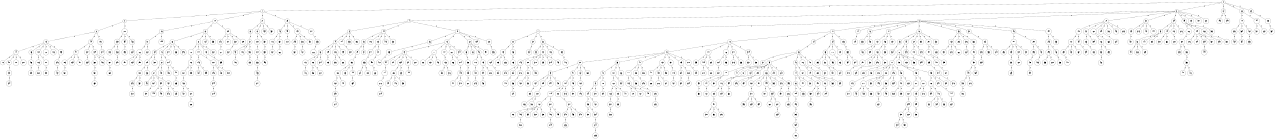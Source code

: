 graph G {
size="8.5,11;"
ratio = "expand;"
fixedsize="true;"
overlap="scale;"
node[shape=circle,width=.12,hight=.12,fontsize=12]
edge[fontsize=12]

0[label=" 0" color=black, pos="0.74687901,1.5928571!"];
1[label=" 1" color=black, pos="1.2137878,1.612256!"];
2[label=" 2" color=black, pos="1.4738374,0.10554737!"];
3[label=" 3" color=black, pos="1.4483496,2.147904!"];
4[label=" 4" color=black, pos="0.98966342,1.0992398!"];
5[label=" 5" color=black, pos="1.8266354,0.59726659!"];
6[label=" 6" color=black, pos="1.7735641,2.9458707!"];
7[label=" 7" color=black, pos="2.5845134,2.3083059!"];
8[label=" 8" color=black, pos="2.4942133,0.98880481!"];
9[label=" 9" color=black, pos="0.65781345,0.49802702!"];
10[label=" 10" color=black, pos="0.84516095,0.47873237!"];
11[label=" 11" color=black, pos="2.5051689,0.24716124!"];
12[label=" 12" color=black, pos="0.57571331,1.0579827!"];
13[label=" 13" color=black, pos="2.3206482,0.77517396!"];
14[label=" 14" color=black, pos="2.0278185,2.7379283!"];
15[label=" 15" color=black, pos="1.4178022,0.94372431!"];
16[label=" 16" color=black, pos="0.94739721,0.62001647!"];
17[label=" 17" color=black, pos="2.53359,1.7368615!"];
18[label=" 18" color=black, pos="1.7216179,0.67226151!"];
19[label=" 19" color=black, pos="1.8422302,2.7216192!"];
20[label=" 20" color=black, pos="1.2658238,0.82029223!"];
21[label=" 21" color=black, pos="1.4348511,0.68068421!"];
22[label=" 22" color=black, pos="0.31651087,0.075001462!"];
23[label=" 23" color=black, pos="2.4648468,1.6463284!"];
24[label=" 24" color=black, pos="1.9512549,0.017454645!"];
25[label=" 25" color=black, pos="0.38438841,1.8635958!"];
26[label=" 26" color=black, pos="1.9699099,0.3327931!"];
27[label=" 27" color=black, pos="1.4552801,0.23008365!"];
28[label=" 28" color=black, pos="0.83401409,1.3075758!"];
29[label=" 29" color=black, pos="1.6458421,2.7315347!"];
30[label=" 30" color=black, pos="1.4068726,2.696666!"];
31[label=" 31" color=black, pos="0.82526195,2.2839633!"];
32[label=" 32" color=black, pos="0.60933933,1.2613617!"];
33[label=" 33" color=black, pos="2.0557341,1.099734!"];
34[label=" 34" color=black, pos="0.66081484,2.8377842!"];
35[label=" 35" color=black, pos="0.48693938,1.8371987!"];
36[label=" 36" color=black, pos="2.1182437,1.5898186!"];
37[label=" 37" color=black, pos="2.1330345,1.7264387!"];
38[label=" 38" color=black, pos="0.1278895,2.4116264!"];
39[label=" 39" color=black, pos="2.7660991,2.7296683!"];
40[label=" 40" color=black, pos="2.9970077,2.3691661!"];
41[label=" 41" color=black, pos="2.1159875,0.078385809!"];
42[label=" 42" color=black, pos="2.9014273,1.8928973!"];
43[label=" 43" color=black, pos="0.9840378,1.7093201!"];
44[label=" 44" color=black, pos="0.87487055,1.8663673!"];
45[label=" 45" color=black, pos="2.6204921,0.54781218!"];
46[label=" 46" color=black, pos="1.0159106,0.70153301!"];
47[label=" 47" color=black, pos="1.6550284,0.15744811!"];
48[label=" 48" color=black, pos="1.4222313,2.7047778!"];
49[label=" 49" color=black, pos="0.99551441,1.3150212!"];
50[label=" 50" color=black, pos="1.6993336,0.28530834!"];
51[label=" 51" color=black, pos="0.9380145,1.7856529!"];
52[label=" 52" color=black, pos="2.2937672,0.82079014!"];
53[label=" 53" color=black, pos="0.24482615,2.6626408!"];
54[label=" 54" color=black, pos="1.3280409,2.0427465!"];
55[label=" 55" color=black, pos="0.79537514,2.6351053!"];
56[label=" 56" color=black, pos="0.72680882,0.75582529!"];
57[label=" 57" color=black, pos="0.12304684,1.6192649!"];
58[label=" 58" color=black, pos="1.278765,0.50575191!"];
59[label=" 59" color=black, pos="2.8992017,2.0296645!"];
60[label=" 60" color=black, pos="1.943425,1.1072282!"];
61[label=" 61" color=black, pos="2.219057,0.44898795!"];
62[label=" 62" color=black, pos="0.13404288,1.5301672!"];
63[label=" 63" color=black, pos="1.691929,0.14702448!"];
64[label=" 64" color=black, pos="0.50515572,0.14106105!"];
65[label=" 65" color=black, pos="1.9736963,2.450583!"];
66[label=" 66" color=black, pos="2.6648992,1.4692407!"];
67[label=" 67" color=black, pos="1.2477398,2.7570699!"];
68[label=" 68" color=black, pos="0.34935991,0.37941597!"];
69[label=" 69" color=black, pos="1.6341671,2.1155148!"];
70[label=" 70" color=black, pos="1.3201383,1.697628!"];
71[label=" 71" color=black, pos="0.81095456,2.4308052!"];
72[label=" 72" color=black, pos="0.74750227,2.9443128!"];
73[label=" 73" color=black, pos="2.3321922,0.97365978!"];
74[label=" 74" color=black, pos="1.3512308,0.56119236!"];
75[label=" 75" color=black, pos="0.94180575,0.79013536!"];
76[label=" 76" color=black, pos="1.1825603,2.8595826!"];
77[label=" 77" color=black, pos="2.9979553,1.5849374!"];
78[label=" 78" color=black, pos="2.6207794,2.3301609!"];
79[label=" 79" color=black, pos="1.127218,1.7478442!"];
80[label=" 80" color=black, pos="1.3328323,1.5959188!"];
81[label=" 81" color=black, pos="0.087052929,2.6621159!"];
82[label=" 82" color=black, pos="2.0124791,1.0372543!"];
83[label=" 83" color=black, pos="2.5415705,1.2454505!"];
84[label=" 84" color=black, pos="2.996941,2.5408582!"];
85[label=" 85" color=black, pos="2.0801304,1.3129898!"];
86[label=" 86" color=black, pos="0.40836115,2.1326438!"];
87[label=" 87" color=black, pos="0.40411686,1.4102994!"];
88[label=" 88" color=black, pos="1.5726451,2.4019737!"];
89[label=" 89" color=black, pos="1.5757967,1.0979818!"];
90[label=" 90" color=black, pos="2.2873979,0.54256061!"];
91[label=" 91" color=black, pos="1.9626257,0.55309917!"];
92[label=" 92" color=black, pos="2.8930441,2.9544629!"];
93[label=" 93" color=black, pos="2.2197531,0.67408442!"];
94[label=" 94" color=black, pos="1.9106035,0.16369337!"];
95[label=" 95" color=black, pos="0.68721631,0.051669524!"];
96[label=" 96" color=black, pos="1.5802109,1.9195595!"];
97[label=" 97" color=black, pos="2.5177328,0.74428343!"];
98[label=" 98" color=black, pos="2.1527774,1.634099!"];
99[label=" 99" color=black, pos="2.0748551,1.0749697!"];
100[label=" 100" color=black, pos="1.2811556,0.94107383!"];
101[label=" 101" color=black, pos="1.2968853,1.1290229!"];
102[label=" 102" color=black, pos="2.4218865,1.5222092!"];
103[label=" 103" color=black, pos="2.8667091,2.3689642!"];
104[label=" 104" color=black, pos="2.0275219,0.6029276!"];
105[label=" 105" color=black, pos="1.306065,0.35038534!"];
106[label=" 106" color=black, pos="1.6340551,1.5742455!"];
107[label=" 107" color=black, pos="0.17168253,0.67680946!"];
108[label=" 108" color=black, pos="0.6786478,2.9537468!"];
109[label=" 109" color=black, pos="2.2330415,0.18302195!"];
110[label=" 110" color=black, pos="0.37548607,2.7640308!"];
111[label=" 111" color=black, pos="0.27910977,1.6891151!"];
112[label=" 112" color=black, pos="0.4215188,1.8518863!"];
113[label=" 113" color=black, pos="2.6392537,0.18642624!"];
114[label=" 114" color=black, pos="0.18675604,2.982219!"];
115[label=" 115" color=black, pos="0.40988688,1.8112767!"];
116[label=" 116" color=black, pos="0.27691174,0.064067818!"];
117[label=" 117" color=black, pos="2.8477933,0.1648813!"];
118[label=" 118" color=black, pos="2.9523209,1.4654745!"];
119[label=" 119" color=black, pos="2.0619072,0.53806229!"];
120[label=" 120" color=black, pos="0.44663227,1.2110098!"];
121[label=" 121" color=black, pos="1.5922203,0.35919478!"];
122[label=" 122" color=black, pos="1.1581077,1.1374149!"];
123[label=" 123" color=black, pos="0.00044221897,0.65652931!"];
124[label=" 124" color=black, pos="0.71371515,2.7873072!"];
125[label=" 125" color=black, pos="2.9676869,0.78478779!"];
126[label=" 126" color=black, pos="0.88110065,0.15143839!"];
127[label=" 127" color=black, pos="0.40485185,1.4264338!"];
128[label=" 128" color=black, pos="1.0794493,0.93737011!"];
129[label=" 129" color=black, pos="2.0348797,0.450646!"];
130[label=" 130" color=black, pos="1.6379787,2.7609821!"];
131[label=" 131" color=black, pos="1.5367526,2.9157748!"];
132[label=" 132" color=black, pos="0.13810849,0.81197615!"];
133[label=" 133" color=black, pos="2.6552706,1.0258031!"];
134[label=" 134" color=black, pos="1.8470262,2.4793791!"];
135[label=" 135" color=black, pos="1.8667422,2.1033622!"];
136[label=" 136" color=black, pos="1.5432565,2.6178612!"];
137[label=" 137" color=black, pos="2.3372972,0.77112361!"];
138[label=" 138" color=black, pos="2.6565681,1.6136967!"];
139[label=" 139" color=black, pos="0.94961704,1.4437884!"];
140[label=" 140" color=black, pos="0.23255362,2.1935209!"];
141[label=" 141" color=black, pos="2.8525284,2.4241955!"];
142[label=" 142" color=black, pos="1.3965655,0.95143271!"];
143[label=" 143" color=black, pos="0.8093874,2.2094993!"];
144[label=" 144" color=black, pos="1.0955272,2.9307801!"];
145[label=" 145" color=black, pos="2.8958676,0.4081002!"];
146[label=" 146" color=black, pos="2.2340094,0.74575635!"];
147[label=" 147" color=black, pos="0.55126848,1.2713519!"];
148[label=" 148" color=black, pos="2.4453092,0.67164632!"];
149[label=" 149" color=black, pos="1.6841969,1.9973923!"];
150[label=" 150" color=black, pos="1.9994163,1.3440702!"];
151[label=" 151" color=black, pos="2.0036199,0.16144761!"];
152[label=" 152" color=black, pos="1.3809299,1.5319715!"];
153[label=" 153" color=black, pos="0.79413139,0.82923321!"];
154[label=" 154" color=black, pos="0.9618686,2.2117672!"];
155[label=" 155" color=black, pos="2.7645343,1.2969592!"];
156[label=" 156" color=black, pos="1.9479919,1.5076811!"];
157[label=" 157" color=black, pos="1.0644473,1.7129512!"];
158[label=" 158" color=black, pos="2.4538985,2.8726673!"];
159[label=" 159" color=black, pos="1.6105908,0.55666551!"];
160[label=" 160" color=black, pos="0.1263426,2.2683182!"];
161[label=" 161" color=black, pos="1.0287087,0.94861474!"];
162[label=" 162" color=black, pos="1.6725409,0.50371433!"];
163[label=" 163" color=black, pos="0.64350099,2.6469187!"];
164[label=" 164" color=black, pos="1.769279,2.2236817!"];
165[label=" 165" color=black, pos="1.6596733,1.8975899!"];
166[label=" 166" color=black, pos="0.99365418,0.5710902!"];
167[label=" 167" color=black, pos="2.8043721,1.5957656!"];
168[label=" 168" color=black, pos="1.2163927,1.8511887!"];
169[label=" 169" color=black, pos="2.9616352,2.2356786!"];
170[label=" 170" color=black, pos="0.96018531,1.0712513!"];
171[label=" 171" color=black, pos="0.54006644,1.1951792!"];
172[label=" 172" color=black, pos="1.8727699,2.1430717!"];
173[label=" 173" color=black, pos="0.35549372,2.646015!"];
174[label=" 174" color=black, pos="0.81091881,1.9533928!"];
175[label=" 175" color=black, pos="1.3448609,1.5460056!"];
176[label=" 176" color=black, pos="0.41324224,1.8063549!"];
177[label=" 177" color=black, pos="0.19699764,2.0090535!"];
178[label=" 178" color=black, pos="2.7814265,0.76086924!"];
179[label=" 179" color=black, pos="0.7984749,2.6308383!"];
180[label=" 180" color=black, pos="0.37490932,2.203688!"];
181[label=" 181" color=black, pos="0.81457172,0.07955093!"];
182[label=" 182" color=black, pos="2.0668081,0.24078141!"];
183[label=" 183" color=black, pos="2.5821022,1.9729226!"];
184[label=" 184" color=black, pos="2.1839812,2.3702219!"];
185[label=" 185" color=black, pos="2.8213111,1.5381618!"];
186[label=" 186" color=black, pos="0.45958028,2.9242304!"];
187[label=" 187" color=black, pos="0.25507949,0.92929996!"];
188[label=" 188" color=black, pos="1.3289788,1.3603918!"];
189[label=" 189" color=black, pos="0.98269088,1.7690411!"];
190[label=" 190" color=black, pos="1.4728865,2.461168!"];
191[label=" 191" color=black, pos="2.7966095,1.0503332!"];
192[label=" 192" color=black, pos="2.2133682,0.36156954!"];
193[label=" 193" color=black, pos="0.79983055,0.63741673!"];
194[label=" 194" color=black, pos="0.19876238,0.51746601!"];
195[label=" 195" color=black, pos="1.1167159,0.08383067!"];
196[label=" 196" color=black, pos="2.5797539,0.58924527!"];
197[label=" 197" color=black, pos="0.88416529,1.6119438!"];
198[label=" 198" color=black, pos="1.3681089,0.41204061!"];
199[label=" 199" color=black, pos="1.5072024,0.14530902!"];
200[label=" 200" color=black, pos="1.882929,2.7552498!"];
201[label=" 201" color=black, pos="2.4066099,0.94217035!"];
202[label=" 202" color=black, pos="0.95431364,1.0592141!"];
203[label=" 203" color=black, pos="0.90640232,0.51672423!"];
204[label=" 204" color=black, pos="1.5872673,0.04860098!"];
205[label=" 205" color=black, pos="2.4642559,0.82848444!"];
206[label=" 206" color=black, pos="2.7336565,2.997083!"];
207[label=" 207" color=black, pos="1.7028989,2.9614295!"];
208[label=" 208" color=black, pos="0.64927061,2.2685874!"];
209[label=" 209" color=black, pos="1.1093458,0.66125276!"];
210[label=" 210" color=black, pos="1.6703941,1.134689!"];
211[label=" 211" color=black, pos="1.8635117,1.0629526!"];
212[label=" 212" color=black, pos="0.75738274,2.9222116!"];
213[label=" 213" color=black, pos="1.7720984,2.0540033!"];
214[label=" 214" color=black, pos="2.9912211,0.74661388!"];
215[label=" 215" color=black, pos="2.1934784,2.2799479!"];
216[label=" 216" color=black, pos="0.42472273,1.8986295!"];
217[label=" 217" color=black, pos="2.759293,1.597728!"];
218[label=" 218" color=black, pos="0.2803492,0.0064835795!"];
219[label=" 219" color=black, pos="0.38383028,0.59463988!"];
220[label=" 220" color=black, pos="1.1809898,0.36285162!"];
221[label=" 221" color=black, pos="0.26754753,0.45884314!"];
222[label=" 222" color=black, pos="0.46794131,0.95288861!"];
223[label=" 223" color=black, pos="1.9135004,0.50416879!"];
224[label=" 224" color=black, pos="0.78137177,1.8722917!"];
225[label=" 225" color=black, pos="1.9626806,1.970352!"];
226[label=" 226" color=black, pos="0.2024368,2.3868907!"];
227[label=" 227" color=black, pos="0.046271755,1.7274801!"];
228[label=" 228" color=black, pos="2.4983821,0.18034982!"];
229[label=" 229" color=black, pos="0.50718666,0.024698234!"];
230[label=" 230" color=black, pos="1.84465,0.63654772!"];
231[label=" 231" color=black, pos="0.21042333,0.096373542!"];
232[label=" 232" color=black, pos="0.54351484,1.5324599!"];
233[label=" 233" color=black, pos="0.43868502,2.7492253!"];
234[label=" 234" color=black, pos="2.4796474,2.2273889!"];
235[label=" 235" color=black, pos="1.1176466,0.75318074!"];
236[label=" 236" color=black, pos="0.045200713,1.3819583!"];
237[label=" 237" color=black, pos="0.57272353,0.52751536!"];
238[label=" 238" color=black, pos="2.3842434,0.17552389!"];
239[label=" 239" color=black, pos="1.3047796,0.58646184!"];
240[label=" 240" color=black, pos="2.2405627,2.3544899!"];
241[label=" 241" color=black, pos="1.6217336,1.3203695!"];
242[label=" 242" color=black, pos="1.2398312,1.6273001!"];
243[label=" 243" color=black, pos="1.5026274,1.9735066!"];
244[label=" 244" color=black, pos="0.31401144,2.1002155!"];
245[label=" 245" color=black, pos="0.76212145,1.3041085!"];
246[label=" 246" color=black, pos="2.7917939,0.7410316!"];
247[label=" 247" color=black, pos="1.7515298,0.94486794!"];
248[label=" 248" color=black, pos="1.4464152,0.67134019!"];
249[label=" 249" color=black, pos="2.403073,0.16952978!"];
250[label=" 250" color=black, pos="1.5394681,2.0003821!"];
251[label=" 251" color=black, pos="0.17731078,0.5899237!"];
252[label=" 252" color=black, pos="1.3293536,0.37805719!"];
253[label=" 253" color=black, pos="1.3178701,0.23783987!"];
254[label=" 254" color=black, pos="2.161798,2.2062375!"];
255[label=" 255" color=black, pos="2.3063649,1.9054203!"];
256[label=" 256" color=black, pos="1.4504633,0.82092889!"];
257[label=" 257" color=black, pos="2.5684702,0.49644062!"];
258[label=" 258" color=black, pos="0.78728857,2.1500339!"];
259[label=" 259" color=black, pos="2.4707114,2.4559216!"];
260[label=" 260" color=black, pos="1.4300968,2.89154!"];
261[label=" 261" color=black, pos="1.5161444,1.8576309!"];
262[label=" 262" color=black, pos="1.1082513,0.59127025!"];
263[label=" 263" color=black, pos="2.2149739,0.16739632!"];
264[label=" 264" color=black, pos="1.073451,2.5189736!"];
265[label=" 265" color=black, pos="0.97878386,1.7498596!"];
266[label=" 266" color=black, pos="1.512237,1.7306718!"];
267[label=" 267" color=black, pos="0.63985111,2.7830133!"];
268[label=" 268" color=black, pos="2.0205721,2.8179148!"];
269[label=" 269" color=black, pos="1.8039331,0.21465898!"];
270[label=" 270" color=black, pos="0.73941419,2.3268007!"];
271[label=" 271" color=black, pos="1.3026198,2.6198254!"];
272[label=" 272" color=black, pos="0.48252219,1.017992!"];
273[label=" 273" color=black, pos="2.1542132,1.2273785!"];
274[label=" 274" color=black, pos="2.6677451,1.6493986!"];
275[label=" 275" color=black, pos="1.1446436,2.3775441!"];
276[label=" 276" color=black, pos="2.1069652,2.7019323!"];
277[label=" 277" color=black, pos="2.8710047,1.8230828!"];
278[label=" 278" color=black, pos="0.72252049,2.564807!"];
279[label=" 279" color=black, pos="1.6440804,0.40121103!"];
280[label=" 280" color=black, pos="0.32343138,2.5879087!"];
281[label=" 281" color=black, pos="2.1870546,2.1440948!"];
282[label=" 282" color=black, pos="0.77333743,2.1623959!"];
283[label=" 283" color=black, pos="2.2259053,0.083196792!"];
284[label=" 284" color=black, pos="0.73539895,0.2437688!"];
285[label=" 285" color=black, pos="2.7017203,2.2168225!"];
286[label=" 286" color=black, pos="2.216735,1.4493811!"];
287[label=" 287" color=black, pos="2.9662618,2.9874181!"];
288[label=" 288" color=black, pos="1.2697952,1.7673378!"];
289[label=" 289" color=black, pos="1.3906139,1.3116495!"];
290[label=" 290" color=black, pos="2.7049261,1.0819324!"];
291[label=" 291" color=black, pos="0.013985431,1.2637018!"];
292[label=" 292" color=black, pos="0.95025825,1.355788!"];
293[label=" 293" color=black, pos="2.5743222,2.0762194!"];
294[label=" 294" color=black, pos="2.35424,0.6518727!"];
295[label=" 295" color=black, pos="1.3761926,0.61019505!"];
296[label=" 296" color=black, pos="0.21461754,1.1028375!"];
297[label=" 297" color=black, pos="0.28896558,1.7691828!"];
298[label=" 298" color=black, pos="0.88853246,2.924723!"];
299[label=" 299" color=black, pos="0.016244343,1.6519023!"];
300[label=" 300" color=black, pos="1.6958955,2.6184812!"];
301[label=" 301" color=black, pos="2.5803008,0.061274937!"];
302[label=" 302" color=black, pos="1.2203011,2.2550426!"];
303[label=" 303" color=black, pos="2.3524384,0.24248141!"];
304[label=" 304" color=black, pos="2.2427705,2.1722874!"];
305[label=" 305" color=black, pos="1.759806,2.5256278!"];
306[label=" 306" color=black, pos="2.7925854,0.55085632!"];
307[label=" 307" color=black, pos="1.6387756,1.7753323!"];
308[label=" 308" color=black, pos="0.21044888,1.6048888!"];
309[label=" 309" color=black, pos="0.088514071,0.72529043!"];
310[label=" 310" color=black, pos="1.3793113,2.9053088!"];
311[label=" 311" color=black, pos="0.84557064,2.2988057!"];
312[label=" 312" color=black, pos="2.4931092,2.6200773!"];
313[label=" 313" color=black, pos="0.41256331,1.9012536!"];
314[label=" 314" color=black, pos="2.5960558,0.013978358!"];
315[label=" 315" color=black, pos="1.6548685,0.56950246!"];
316[label=" 316" color=black, pos="0.18312412,0.65606706!"];
317[label=" 317" color=black, pos="0.84055493,0.58045334!"];
318[label=" 318" color=black, pos="0.36169049,2.951616!"];
319[label=" 319" color=black, pos="0.63355239,0.29560231!"];
320[label=" 320" color=black, pos="0.72151489,1.3795767!"];
321[label=" 321" color=black, pos="1.0613846,1.3392269!"];
322[label=" 322" color=black, pos="1.7329402,2.8922718!"];
323[label=" 323" color=black, pos="0.14251587,2.2531261!"];
324[label=" 324" color=black, pos="0.63616547,1.5972782!"];
325[label=" 325" color=black, pos="0.29055067,0.69658666!"];
326[label=" 326" color=black, pos="1.6634937,1.8595023!"];
327[label=" 327" color=black, pos="2.8986245,1.4237076!"];
328[label=" 328" color=black, pos="0.07078418,1.7542175!"];
329[label=" 329" color=black, pos="2.0841147,0.78960921!"];
330[label=" 330" color=black, pos="1.4466496,0.20486363!"];
331[label=" 331" color=black, pos="1.1436552,0.91480549!"];
332[label=" 332" color=black, pos="0.36718293,0.25654112!"];
333[label=" 333" color=black, pos="1.6898152,2.3099748!"];
334[label=" 334" color=black, pos="2.6013305,0.65035498!"];
335[label=" 335" color=black, pos="0.32458164,1.1200943!"];
336[label=" 336" color=black, pos="2.877347,1.5275346!"];
337[label=" 337" color=black, pos="0.96775623,0.77851656!"];
338[label=" 338" color=black, pos="0.99902482,2.0035714!"];
339[label=" 339" color=black, pos="2.4413699,1.9225008!"];
340[label=" 340" color=black, pos="1.4304605,2.4662865!"];
341[label=" 341" color=black, pos="0.13216969,1.4735846!"];
342[label=" 342" color=black, pos="1.9457383,1.2334551!"];
343[label=" 343" color=black, pos="0.19800225,0.66568572!"];
344[label=" 344" color=black, pos="0.22786119,0.036810908!"];
345[label=" 345" color=black, pos="2.5103642,2.6100233!"];
346[label=" 346" color=black, pos="0.79870766,0.65206906!"];
347[label=" 347" color=black, pos="0.5319715,0.048630468!"];
348[label=" 348" color=black, pos="1.7536118,1.0827078!"];
349[label=" 349" color=black, pos="0.29117816,0.61928162!"];
350[label=" 350" color=black, pos="1.680232,2.5072363!"];
351[label=" 351" color=black, pos="2.2062861,2.9535835!"];
352[label=" 352" color=black, pos="2.3661424,2.6297647!"];
353[label=" 353" color=black, pos="2.8057219,0.38589552!"];
354[label=" 354" color=black, pos="2.8533826,0.84450715!"];
355[label=" 355" color=black, pos="2.6125344,1.3477862!"];
356[label=" 356" color=black, pos="2.4080545,1.2519276!"];
357[label=" 357" color=black, pos="2.9867863,1.9361491!"];
358[label=" 358" color=black, pos="0.72394598,0.54525262!"];
359[label=" 359" color=black, pos="0.61630748,1.3643794!"];
360[label=" 360" color=black, pos="0.48923055,1.8589564!"];
361[label=" 361" color=black, pos="2.2339321,0.89938199!"];
362[label=" 362" color=black, pos="0.28281649,1.4726688!"];
363[label=" 363" color=black, pos="2.6370267,0.26149711!"];
364[label=" 364" color=black, pos="1.2509489,0.744314!"];
365[label=" 365" color=black, pos="0.38463401,0.90475355!"];
366[label=" 366" color=black, pos="1.1238486,1.0388121!"];
367[label=" 367" color=black, pos="2.9488423,0.72260591!"];
368[label=" 368" color=black, pos="0.39733548,1.7330253!"];
369[label=" 369" color=black, pos="0.82641423,1.7185822!"];
370[label=" 370" color=black, pos="0.3762964,0.0045816405!"];
371[label=" 371" color=black, pos="1.011706,2.0584044!"];
372[label=" 372" color=black, pos="1.7795035,2.5003901!"];
373[label=" 373" color=black, pos="2.4831816,0.2727175!"];
374[label=" 374" color=black, pos="1.8551498,0.34718618!"];
375[label=" 375" color=black, pos="1.714721,1.2420649!"];
376[label=" 376" color=black, pos="2.6513544,1.743324!"];
377[label=" 377" color=black, pos="2.6074974,2.5869994!"];
378[label=" 378" color=black, pos="0.65315722,2.997117!"];
379[label=" 379" color=black, pos="0.85765974,1.9275181!"];
380[label=" 380" color=black, pos="2.8582398,1.8013008!"];
381[label=" 381" color=black, pos="1.8330517,2.9484515!"];
382[label=" 382" color=black, pos="2.3855478,0.49219353!"];
383[label=" 383" color=black, pos="1.3654298,2.2123252!"];
384[label=" 384" color=black, pos="1.7093486,0.49455285!"];
385[label=" 385" color=black, pos="0.4175554,1.3006398!"];
386[label=" 386" color=black, pos="0.6731332,2.7355758!"];
387[label=" 387" color=black, pos="2.3532782,2.1679562!"];
388[label=" 388" color=black, pos="2.091002,0.55293948!"];
389[label=" 389" color=black, pos="2.0432752,0.61225516!"];
390[label=" 390" color=black, pos="2.7970287,2.5290918!"];
391[label=" 391" color=black, pos="2.8387071,0.17924277!"];
392[label=" 392" color=black, pos="1.6970662,0.86490171!"];
393[label=" 393" color=black, pos="1.7553478,0.18533422!"];
394[label=" 394" color=black, pos="1.4632984,1.959274!"];
395[label=" 395" color=black, pos="0.5840039,1.0280947!"];
396[label=" 396" color=black, pos="1.0964871,2.5990596!"];
397[label=" 397" color=black, pos="1.0824252,0.56858529!"];
398[label=" 398" color=black, pos="1.3157634,0.04191245!"];
399[label=" 399" color=black, pos="2.8390941,2.7025262!"];
400[label=" 400" color=black, pos="2.8949508,1.6507819!"];
401[label=" 401" color=black, pos="0.73296947,0.078779672!"];
402[label=" 402" color=black, pos="0.75702615,1.0128445!"];
403[label=" 403" color=black, pos="1.1652838,1.0160359!"];
404[label=" 404" color=black, pos="0.6219733,1.4015331!"];
405[label=" 405" color=black, pos="2.8264102,0.58385238!"];
406[label=" 406" color=black, pos="1.0677955,1.2966441!"];
407[label=" 407" color=black, pos="1.84692,2.4430499!"];
408[label=" 408" color=black, pos="1.5665982,2.3921695!"];
409[label=" 409" color=black, pos="1.9299479,1.4958355!"];
410[label=" 410" color=black, pos="2.5090028,2.0280041!"];
411[label=" 411" color=black, pos="1.5496191,0.93605746!"];
412[label=" 412" color=black, pos="1.6591355,1.8759909!"];
413[label=" 413" color=black, pos="0.30770903,0.62771922!"];
414[label=" 414" color=black, pos="2.0856081,2.2823941!"];
415[label=" 415" color=black, pos="1.9235336,0.67439903!"];
416[label=" 416" color=black, pos="2.8192758,2.7896994!"];
417[label=" 417" color=black, pos="0.53751777,0.43619771!"];
418[label=" 418" color=black, pos="2.7942149,0.7208072!"];
419[label=" 419" color=black, pos="0.50824177,0.51542647!"];
420[label=" 420" color=black, pos="0.99445526,0.65292288!"];
421[label=" 421" color=black, pos="1.8512606,2.6776688!"];
422[label=" 422" color=black, pos="0.20500541,0.8693969!"];
423[label=" 423" color=black, pos="1.685507,2.6186708!"];
424[label=" 424" color=black, pos="0.61036448,2.2540065!"];
425[label=" 425" color=black, pos="1.6939051,0.19440285!"];
426[label=" 426" color=black, pos="1.154406,2.8319541!"];
427[label=" 427" color=black, pos="2.5720747,1.830025!"];
428[label=" 428" color=black, pos="2.7387979,1.8686943!"];
429[label=" 429" color=black, pos="0.76358997,1.5269273!"];
430[label=" 430" color=black, pos="2.5064261,1.0971344!"];
431[label=" 431" color=black, pos="2.9401201,2.6967159!"];
432[label=" 432" color=black, pos="0.12417533,1.6983669!"];
433[label=" 433" color=black, pos="0.64092655,0.30620052!"];
434[label=" 434" color=black, pos="1.8079798,2.4579803!"];
435[label=" 435" color=black, pos="2.4855352,1.9465845!"];
436[label=" 436" color=black, pos="2.7709531,0.81439168!"];
437[label=" 437" color=black, pos="1.3616418,1.5031384!"];
438[label=" 438" color=black, pos="2.7376432,2.060001!"];
439[label=" 439" color=black, pos="1.316078,0.22824797!"];
440[label=" 440" color=black, pos="0.70743929,2.2583337!"];
441[label=" 441" color=black, pos="0.81938456,1.1436984!"];
442[label=" 442" color=black, pos="1.7026889,0.0074188076!"];
443[label=" 443" color=black, pos="1.8896838,0.41255718!"];
444[label=" 444" color=black, pos="1.769282,0.19518001!"];
445[label=" 445" color=black, pos="0.56826787,1.9989918!"];
446[label=" 446" color=black, pos="0.29859128,0.98367443!"];
447[label=" 447" color=black, pos="1.8157097,1.0549225!"];
448[label=" 448" color=black, pos="1.1385372,1.8715148!"];
449[label=" 449" color=black, pos="2.8777905,1.5852861!"];
450[label=" 450" color=black, pos="2.6168918,2.7687035!"];
451[label=" 451" color=black, pos="0.54670819,2.1672126!"];
452[label=" 452" color=black, pos="1.4082095,0.44691402!"];
453[label=" 453" color=black, pos="2.0607111,0.28238849!"];
454[label=" 454" color=black, pos="2.5048986,2.9739716!"];
455[label=" 455" color=black, pos="2.4779853,0.84375731!"];
456[label=" 456" color=black, pos="2.3421504,0.57444434!"];
457[label=" 457" color=black, pos="2.7304853,0.80042034!"];
458[label=" 458" color=black, pos="0.75243538,1.8539528!"];
459[label=" 459" color=black, pos="0.75038452,2.6151337!"];
460[label=" 460" color=black, pos="1.383558,0.13507147!"];
461[label=" 461" color=black, pos="1.5079535,1.8035714!"];
462[label=" 462" color=black, pos="1.6835229,1.3334604!"];
463[label=" 463" color=black, pos="0.80643708,0.77803075!"];
464[label=" 464" color=black, pos="0.8924899,2.3685284!"];
465[label=" 465" color=black, pos="0.51220555,1.9703524!"];
466[label=" 466" color=black, pos="2.7380725,2.5637845!"];
467[label=" 467" color=black, pos="1.8454706,1.6470511!"];
468[label=" 468" color=black, pos="2.240966,0.67329766!"];
469[label=" 469" color=black, pos="0.19958255,1.7617717!"];
470[label=" 470" color=black, pos="0.25441204,1.0446136!"];
471[label=" 471" color=black, pos="0.27244986,1.2094366!"];
472[label=" 472" color=black, pos="2.1751195,0.787915!"];
473[label=" 473" color=black, pos="0.74691364,0.95196596!"];
474[label=" 474" color=black, pos="2.5825726,0.97344323!"];
475[label=" 475" color=black, pos="2.6946687,0.65707177!"];
476[label=" 476" color=black, pos="0.40261694,1.6845542!"];
477[label=" 477" color=black, pos="1.8072385,1.4853049!"];
478[label=" 478" color=black, pos="1.541558,2.1224996!"];
479[label=" 479" color=black, pos="1.352563,0.97894767!"];
480[label=" 480" color=black, pos="1.9099011,0.21500748!"];
481[label=" 481" color=black, pos="1.5251301,0.14180095!"];
482[label=" 482" color=black, pos="2.6827239,2.5357458!"];
483[label=" 483" color=black, pos="2.7357385,1.3130273!"];
484[label=" 484" color=black, pos="2.523187,1.740555!"];
485[label=" 485" color=black, pos="1.4439074,0.39207605!"];
486[label=" 486" color=black, pos="1.7557785,0.79947339!"];
487[label=" 487" color=black, pos="1.8465119,0.63602389!"];
488[label=" 488" color=black, pos="2.5452837,0.41322782!"];
489[label=" 489" color=black, pos="0.018004808,1.1781165!"];
490[label=" 490" color=black, pos="0.67027295,1.0781213!"];
491[label=" 491" color=black, pos="0.90667991,2.544367!"];
492[label=" 492" color=black, pos="0.38873005,2.7602925!"];
493[label=" 493" color=black, pos="0.51078183,1.818103!"];
494[label=" 494" color=black, pos="1.6669442,2.3749017!"];
495[label=" 495" color=black, pos="0.39599742,0.26986916!"];
496[label=" 496" color=black, pos="2.861957,0.01169496!"];
497[label=" 497" color=black, pos="1.2381257,2.5806905!"];
498[label=" 498" color=black, pos="1.9036737,1.3144102!"];
499[label=" 499" color=black, pos="1.0499603,0.24022057!"];
500[label=" 500" color=black, pos="0.14369907,0.27132784!"];
501[label=" 501" color=black, pos="1.1528816,2.9210412!"];
502[label=" 502" color=black, pos="1.7070072,0.33328188!"];
503[label=" 503" color=black, pos="1.3068686,1.0442857!"];
504[label=" 504" color=black, pos="2.286248,2.0487874!"];
505[label=" 505" color=black, pos="1.2457921,2.4327724!"];
506[label=" 506" color=black, pos="1.2882897,0.95981946!"];
507[label=" 507" color=black, pos="2.6059598,2.7769404!"];
508[label=" 508" color=black, pos="1.2005531,0.40413974!"];
509[label=" 509" color=black, pos="2.137699,1.1732604!"];
510[label=" 510" color=black, pos="0.62112389,1.9477107!"];
511[label=" 511" color=black, pos="2.1096933,1.0968181!"];
512[label=" 512" color=black, pos="2.0479772,2.920315!"];
513[label=" 513" color=black, pos="0.77508337,0.44323512!"];
514[label=" 514" color=black, pos="2.1002701,2.401623!"];
515[label=" 515" color=black, pos="2.6030946,1.4558887!"];
516[label=" 516" color=black, pos="2.2268316,0.15708229!"];
517[label=" 517" color=black, pos="0.18520941,0.20923673!"];
518[label=" 518" color=black, pos="2.8368849,0.73432578!"];
519[label=" 519" color=black, pos="0.14894394,2.3425195!"];
520[label=" 520" color=black, pos="0.9767493,2.4906904!"];
521[label=" 521" color=black, pos="0.61592202,0.81520573!"];
522[label=" 522" color=black, pos="0.33698009,2.422422!"];
523[label=" 523" color=black, pos="0.39539217,0.74372237!"];
524[label=" 524" color=black, pos="1.7383392,0.98675434!"];
525[label=" 525" color=black, pos="0.23114732,1.7298819!"];
526[label=" 526" color=black, pos="0.35293854,2.0146105!"];
527[label=" 527" color=black, pos="1.2953515,2.6988036!"];
528[label=" 528" color=black, pos="0.61996448,2.0239335!"];
529[label=" 529" color=black, pos="1.1234195,2.9520786!"];
530[label=" 530" color=black, pos="1.055968,2.4004743!"];
531[label=" 531" color=black, pos="2.2528114,2.073584!"];
532[label=" 532" color=black, pos="1.0450013,1.9146992!"];
533[label=" 533" color=black, pos="1.2563294,1.3441808!"];
534[label=" 534" color=black, pos="1.1087889,0.11115038!"];
535[label=" 535" color=black, pos="2.7159212,1.6762412!"];
536[label=" 536" color=black, pos="2.9994479,2.5717722!"];
537[label=" 537" color=black, pos="1.539314,2.5832669!"];
538[label=" 538" color=black, pos="1.8983515,2.0466422!"];
539[label=" 539" color=black, pos="0.12793782,0.14231355!"];
540[label=" 540" color=black, pos="2.1805644,0.44908769!"];
541[label=" 541" color=black, pos="1.701594,2.0461617!"];
542[label=" 542" color=black, pos="1.1520598,0.21452323!"];
543[label=" 543" color=black, pos="0.96726605,2.2038668!"];
544[label=" 544" color=black, pos="1.5909392,1.0895814!"];
545[label=" 545" color=black, pos="1.2994899,1.7255352!"];
546[label=" 546" color=black, pos="2.6565895,1.3490043!"];
547[label=" 547" color=black, pos="0.89240359,2.9574664!"];
548[label=" 548" color=black, pos="2.5483307,0.50986185!"];
549[label=" 549" color=black, pos="2.1998226,2.0603075!"];
550[label=" 550" color=black, pos="1.7133357,0.21986351!"];
551[label=" 551" color=black, pos="1.1655952,0.64731568!"];
552[label=" 552" color=black, pos="2.1993693,0.88678763!"];
553[label=" 553" color=black, pos="2.4097453,2.6967006!"];
554[label=" 554" color=black, pos="0.3845003,0.85086215!"];
555[label=" 555" color=black, pos="1.5370228,1.3498719!"];
556[label=" 556" color=black, pos="2.2148826,2.3352781!"];
557[label=" 557" color=black, pos="2.4157573,1.7665877!"];
558[label=" 558" color=black, pos="0.67041622,2.8096947!"];
559[label=" 559" color=black, pos="2.4101815,2.5925458!"];
560[label=" 560" color=black, pos="0.19390743,1.10841!"];
561[label=" 561" color=black, pos="2.0916563,1.6699876!"];
562[label=" 562" color=black, pos="0.85081547,0.75306047!"];
563[label=" 563" color=black, pos="2.3291783,0.47319166!"];
564[label=" 564" color=black, pos="0.96266618,1.9587662!"];
565[label=" 565" color=black, pos="2.2040553,0.50751652!"];
566[label=" 566" color=black, pos="2.7118051,0.71048287!"];
567[label=" 567" color=black, pos="2.7742216,2.7315375!"];
568[label=" 568" color=black, pos="0.78236207,1.5717818!"];
569[label=" 569" color=black, pos="0.64505806,0.35017493!"];
570[label=" 570" color=black, pos="2.7626192,0.88371175!"];
571[label=" 571" color=black, pos="0.2061678,0.6358584!"];
572[label=" 572" color=black, pos="1.1653732,1.5472575!"];
573[label=" 573" color=black, pos="0.31997851,0.24389989!"];
574[label=" 574" color=black, pos="2.3719852,2.1537703!"];
575[label=" 575" color=black, pos="0.25741142,1.1143359!"];
576[label=" 576" color=black, pos="1.7252553,2.9137918!"];
577[label=" 577" color=black, pos="0.92788717,0.86618686!"];
578[label=" 578" color=black, pos="0.36720217,1.7823038!"];
579[label=" 579" color=black, pos="2.106802,2.742204!"];
580[label=" 580" color=black, pos="1.0127868,2.6416036!"];
581[label=" 581" color=black, pos="2.3442355,1.364549!"];
582[label=" 582" color=black, pos="0.83988624,1.8624276!"];
583[label=" 583" color=black, pos="0.40362707,0.13707115!"];
584[label=" 584" color=black, pos="2.6628813,1.4991957!"];
585[label=" 585" color=black, pos="2.3148298,1.2812748!"];
586[label=" 586" color=black, pos="1.1152812,2.2554019!"];
587[label=" 587" color=black, pos="2.4817408,1.4942584!"];
588[label=" 588" color=black, pos="0.28706733,0.82729294!"];
589[label=" 589" color=black, pos="1.0213655,0.34752353!"];
590[label=" 590" color=black, pos="0.7101612,0.95854937!"];
591[label=" 591" color=black, pos="1.1867147,0.24267063!"];
592[label=" 592" color=black, pos="2.1464835,2.4403644!"];
593[label=" 593" color=black, pos="2.1072489,2.1433452!"];
594[label=" 594" color=black, pos="2.7852177,1.4446132!"];
595[label=" 595" color=black, pos="0.39635301,1.7614861!"];
596[label=" 596" color=black, pos="1.0747336,1.3147232!"];
597[label=" 597" color=black, pos="1.780621,1.9573508!"];
598[label=" 598" color=black, pos="1.8721978,1.6045705!"];
599[label=" 599" color=black, pos="1.0115207,1.9085084!"];
600[label=" 600" color=black, pos="2.5891074,0.61931747!"];
601[label=" 601" color=black, pos="0.070511892,0.91888632!"];
602[label=" 602" color=black, pos="2.1614098,0.12268815!"];
603[label=" 603" color=black, pos="2.3023712,1.2411832!"];
604[label=" 604" color=black, pos="1.4729534,1.4732038!"];
605[label=" 605" color=black, pos="2.218153,2.7443566!"];
606[label=" 606" color=black, pos="1.3464547,0.14926331!"];
607[label=" 607" color=black, pos="0.19616815,1.5159796!"];
608[label=" 608" color=black, pos="0.40664445,2.4816319!"];
609[label=" 609" color=black, pos="0.89795976,2.332886!"];
610[label=" 610" color=black, pos="1.7640177,0.61713242!"];
611[label=" 611" color=black, pos="1.3397484,0.44349364!"];
612[label=" 612" color=black, pos="0.41422195,0.066276147!"];
613[label=" 613" color=black, pos="2.3472521,0.72272582!"];
614[label=" 614" color=black, pos="0.15955976,2.0516822!"];
615[label=" 615" color=black, pos="2.9297608,0.14100347!"];
616[label=" 616" color=black, pos="1.7029589,1.8135616!"];
617[label=" 617" color=black, pos="2.0231535,1.6602882!"];
618[label=" 618" color=black, pos="0.60202171,1.8535601!"];
619[label=" 619" color=black, pos="0.13573624,2.7544719!"];
620[label=" 620" color=black, pos="2.2137512,2.1823332!"];
621[label=" 621" color=black, pos="0.63138075,0.25471007!"];
622[label=" 622" color=black, pos="1.7770481,2.1466684!"];
623[label=" 623" color=black, pos="2.8740541,2.0432142!"];
624[label=" 624" color=black, pos="0.91030721,2.1779316!"];
625[label=" 625" color=black, pos="2.0032234,0.72063192!"];
626[label=" 626" color=black, pos="0.11564045,0.54701526!"];
627[label=" 627" color=black, pos="0.87124576,2.8013349!"];
628[label=" 628" color=black, pos="0.12223519,2.6460002!"];
629[label=" 629" color=black, pos="2.888727,0.54455646!"];
630[label=" 630" color=black, pos="1.2071026,1.372584!"];
631[label=" 631" color=black, pos="0.97889676,1.6581696!"];
632[label=" 632" color=black, pos="1.2725741,2.8226647!"];
633[label=" 633" color=black, pos="0.67432106,2.8810427!"];
634[label=" 634" color=black, pos="1.1174886,1.0413382!"];
635[label=" 635" color=black, pos="2.7295451,2.0737313!"];
636[label=" 636" color=black, pos="1.8263411,2.6053962!"];
637[label=" 637" color=black, pos="1.6204419,0.38084319!"];
638[label=" 638" color=black, pos="0.84117757,1.9087011!"];
639[label=" 639" color=black, pos="2.1692255,1.7092783!"];
640[label=" 640" color=black, pos="0.40297201,1.7175971!"];
641[label=" 641" color=black, pos="1.0752396,0.86725458!"];
642[label=" 642" color=black, pos="0.026697792,2.1814626!"];
643[label=" 643" color=black, pos="2.7512658,2.6080232!"];
644[label=" 644" color=black, pos="2.9749255,2.292675!"];
645[label=" 645" color=black, pos="0.36337215,2.4229118!"];
646[label=" 646" color=black, pos="0.42694541,1.024624!"];
647[label=" 647" color=black, pos="2.8984836,0.037970489!"];
648[label=" 648" color=black, pos="0.26584531,0.37874871!"];
649[label=" 649" color=black, pos="0.35420747,0.53381307!"];
650[label=" 650" color=black, pos="0.15459606,2.1371482!"];
651[label=" 651" color=black, pos="2.9704695,0.48346881!"];
652[label=" 652" color=black, pos="0.95859081,1.5407623!"];
653[label=" 653" color=black, pos="2.449662,0.52651267!"];
654[label=" 654" color=black, pos="1.2952869,1.4727783!"];
655[label=" 655" color=black, pos="2.2850391,0.49522617!"];
656[label=" 656" color=black, pos="0.26631643,1.8919692!"];
657[label=" 657" color=black, pos="1.1199782,2.0014292!"];
658[label=" 658" color=black, pos="0.14105794,0.18043613!"];
659[label=" 659" color=black, pos="0.88374868,2.0569224!"];
660[label=" 660" color=black, pos="0.44004876,2.1643024!"];
661[label=" 661" color=black, pos="1.5613587,0.76631817!"];
662[label=" 662" color=black, pos="1.2419518,0.05041615!"];
663[label=" 663" color=black, pos="1.7498453,0.077875225!"];
664[label=" 664" color=black, pos="1.4196172,0.63668559!"];
665[label=" 665" color=black, pos="0.39562679,0.8141696!"];
666[label=" 666" color=black, pos="0.77669206,1.6482122!"];
667[label=" 667" color=black, pos="0.65851067,0.50278022!"];
668[label=" 668" color=black, pos="0.30281931,1.9882702!"];
669[label=" 669" color=black, pos="1.3578978,0.72082367!"];
670[label=" 670" color=black, pos="2.9936848,2.1268404!"];
671[label=" 671" color=black, pos="2.3168821,1.7596918!"];
672[label=" 672" color=black, pos="1.1745601,2.2760947!"];
673[label=" 673" color=black, pos="1.0344921,0.10687164!"];
674[label=" 674" color=black, pos="1.08487,0.47162493!"];
675[label=" 675" color=black, pos="0.46021844,0.84194012!"];
676[label=" 676" color=black, pos="0.6414878,1.6272158!"];
677[label=" 677" color=black, pos="0.58479865,1.5992351!"];
678[label=" 678" color=black, pos="1.1192793,2.3220136!"];
679[label=" 679" color=black, pos="1.9307912,0.17266073!"];
680[label=" 680" color=black, pos="2.4780828,1.6755382!"];
681[label=" 681" color=black, pos="2.5390197,2.3237591!"];
682[label=" 682" color=black, pos="1.5374937,1.3672704!"];
683[label=" 683" color=black, pos="1.7697892,2.7607499!"];
684[label=" 684" color=black, pos="0.039420839,2.4106625!"];
685[label=" 685" color=black, pos="2.7360051,1.202703!"];
686[label=" 686" color=black, pos="2.7359732,1.2914458!"];
687[label=" 687" color=black, pos="0.60642189,0.77211571!"];
688[label=" 688" color=black, pos="1.912862,0.59707953!"];
689[label=" 689" color=black, pos="1.2300638,1.0757714!"];
690[label=" 690" color=black, pos="0.71622263,2.7652696!"];
691[label=" 691" color=black, pos="1.6522524,1.8972888!"];
692[label=" 692" color=black, pos="1.9139852,0.31589271!"];
693[label=" 693" color=black, pos="0.31784894,1.5052747!"];
694[label=" 694" color=black, pos="1.0433122,1.7205865!"];
695[label=" 695" color=black, pos="2.2608271,0.73423872!"];
696[label=" 696" color=black, pos="1.9403562,0.62557074!"];
697[label=" 697" color=black, pos="1.2521569,2.9379775!"];
698[label=" 698" color=black, pos="0.14438401,1.4543913!"];
699[label=" 699" color=black, pos="1.2292667,2.4883096!"];
0--1[label="1"]
0--3[label="1"]
0--64[label="1"]
0--68[label="1"]
0--85[label="1"]
1--2[label="1"]
1--10[label="1"]
1--21[label="1"]
1--23[label="1"]
2--8[label="1"]
2--270[label="1"]
3--4[label="1"]
3--6[label="1"]
3--27[label="1"]
3--32[label="1"]
3--39[label="1"]
3--59[label="1"]
3--237[label="1"]
3--577[label="1"]
3--687[label="1"]
4--5[label="1"]
4--19[label="1"]
4--40[label="1"]
5--9[label="1"]
5--174[label="1"]
5--585[label="1"]
5--606[label="1"]
6--7[label="1"]
6--11[label="1"]
6--14[label="1"]
6--16[label="1"]
6--17[label="1"]
6--18[label="1"]
6--33[label="1"]
6--50[label="1"]
6--98[label="1"]
6--194[label="1"]
7--22[label="1"]
7--30[label="1"]
7--38[label="1"]
8--15[label="1"]
8--49[label="1"]
8--105[label="1"]
9--66[label="1"]
9--129[label="1"]
9--226[label="1"]
9--439[label="1"]
10--28[label="1"]
10--60[label="1"]
10--204[label="1"]
11--12[label="1"]
11--24[label="1"]
11--34[label="1"]
11--258[label="1"]
12--13[label="1"]
12--171[label="1"]
12--188[label="1"]
12--371[label="1"]
12--519[label="1"]
13--20[label="1"]
13--35[label="1"]
13--41[label="1"]
13--130[label="1"]
13--151[label="1"]
13--189[label="1"]
13--210[label="1"]
14--124[label="1"]
15--44[label="1"]
15--63[label="1"]
15--120[label="1"]
15--122[label="1"]
15--128[label="1"]
15--293[label="1"]
16--385[label="1"]
16--432[label="1"]
17--131[label="1"]
17--156[label="1"]
17--257[label="1"]
18--53[label="1"]
18--54[label="1"]
18--80[label="1"]
18--135[label="1"]
18--201[label="1"]
18--332[label="1"]
19--25[label="1"]
19--108[label="1"]
19--213[label="1"]
19--475[label="1"]
19--528[label="1"]
20--89[label="1"]
20--91[label="1"]
20--164[label="1"]
20--363[label="1"]
21--26[label="1"]
21--84[label="1"]
21--459[label="1"]
21--551[label="1"]
22--115[label="1"]
22--136[label="1"]
23--43[label="1"]
23--99[label="1"]
23--192[label="1"]
23--217[label="1"]
24--36[label="1"]
25--29[label="1"]
25--51[label="1"]
26--31[label="1"]
27--140[label="1"]
27--157[label="1"]
27--160[label="1"]
27--249[label="1"]
27--316[label="1"]
27--496[label="1"]
27--623[label="1"]
28--57[label="1"]
28--199[label="1"]
29--158[label="1"]
30--234[label="1"]
31--93[label="1"]
31--106[label="1"]
31--508[label="1"]
32--139[label="1"]
32--315[label="1"]
32--442[label="1"]
32--444[label="1"]
33--132[label="1"]
33--223[label="1"]
33--306[label="1"]
33--368[label="1"]
34--65[label="1"]
34--170[label="1"]
34--242[label="1"]
35--42[label="1"]
35--121[label="1"]
35--286[label="1"]
36--37[label="1"]
36--45[label="1"]
36--48[label="1"]
36--176[label="1"]
36--427[label="1"]
37--100[label="1"]
38--55[label="1"]
38--137[label="1"]
38--428[label="1"]
38--465[label="1"]
39--52[label="1"]
39--79[label="1"]
39--113[label="1"]
39--616[label="1"]
40--56[label="1"]
40--73[label="1"]
40--82[label="1"]
40--159[label="1"]
40--222[label="1"]
41--111[label="1"]
41--308[label="1"]
41--338[label="1"]
42--46[label="1"]
42--110[label="1"]
43--118[label="1"]
43--651[label="1"]
44--72[label="1"]
44--90[label="1"]
44--107[label="1"]
44--601[label="1"]
45--47[label="1"]
45--78[label="1"]
45--134[label="1"]
45--205[label="1"]
45--238[label="1"]
45--240[label="1"]
45--642[label="1"]
46--244[label="1"]
46--301[label="1"]
48--74[label="1"]
48--187[label="1"]
49--97[label="1"]
49--327[label="1"]
49--349[label="1"]
50--264[label="1"]
52--58[label="1"]
52--141[label="1"]
52--615[label="1"]
53--564[label="1"]
54--61[label="1"]
54--545[label="1"]
56--285[label="1"]
57--168[label="1"]
57--681[label="1"]
58--92[label="1"]
58--366[label="1"]
58--689[label="1"]
59--126[label="1"]
59--149[label="1"]
59--268[label="1"]
59--503[label="1"]
60--62[label="1"]
60--67[label="1"]
60--184[label="1"]
60--335[label="1"]
61--71[label="1"]
61--150[label="1"]
61--232[label="1"]
61--538[label="1"]
61--594[label="1"]
62--69[label="1"]
62--76[label="1"]
62--347[label="1"]
62--386[label="1"]
62--598[label="1"]
63--488[label="1"]
64--193[label="1"]
64--390[label="1"]
65--235[label="1"]
65--367[label="1"]
65--433[label="1"]
66--173[label="1"]
66--218[label="1"]
66--314[label="1"]
67--102[label="1"]
67--144[label="1"]
67--148[label="1"]
67--381[label="1"]
68--70[label="1"]
68--474[label="1"]
69--219[label="1"]
69--510[label="1"]
70--323[label="1"]
70--389[label="1"]
70--482[label="1"]
71--133[label="1"]
71--208[label="1"]
71--261[label="1"]
71--296[label="1"]
71--436[label="1"]
73--75[label="1"]
73--77[label="1"]
73--117[label="1"]
73--262[label="1"]
73--544[label="1"]
74--88[label="1"]
74--447[label="1"]
74--518[label="1"]
75--94[label="1"]
75--247[label="1"]
75--259[label="1"]
75--341[label="1"]
75--621[label="1"]
76--81[label="1"]
76--214[label="1"]
77--228[label="1"]
77--251[label="1"]
77--473[label="1"]
78--116[label="1"]
79--502[label="1"]
79--668[label="1"]
80--142[label="1"]
80--375[label="1"]
81--87[label="1"]
81--415[label="1"]
82--83[label="1"]
82--86[label="1"]
82--96[label="1"]
82--291[label="1"]
83--506[label="1"]
84--202[label="1"]
84--331[label="1"]
85--282[label="1"]
87--95[label="1"]
87--284[label="1"]
87--397[label="1"]
87--437[label="1"]
88--109[label="1"]
88--333[label="1"]
89--154[label="1"]
89--209[label="1"]
89--294[label="1"]
89--430[label="1"]
90--292[label="1"]
91--104[label="1"]
91--196[label="1"]
93--408[label="1"]
94--114[label="1"]
96--112[label="1"]
96--146[label="1"]
97--103[label="1"]
97--239[label="1"]
97--411[label="1"]
98--101[label="1"]
98--200[label="1"]
99--212[label="1"]
100--147[label="1"]
100--230[label="1"]
101--256[label="1"]
101--289[label="1"]
101--340[label="1"]
101--527[label="1"]
102--178[label="1"]
103--581[label="1"]
104--119[label="1"]
104--276[label="1"]
104--513[label="1"]
105--374[label="1"]
109--195[label="1"]
110--304[label="1"]
111--125[label="1"]
111--586[label="1"]
112--420[label="1"]
113--602[label="1"]
114--618[label="1"]
115--169[label="1"]
115--203[label="1"]
115--636[label="1"]
116--165[label="1"]
116--229[label="1"]
117--138[label="1"]
118--267[label="1"]
119--181[label="1"]
119--307[label="1"]
120--123[label="1"]
120--177[label="1"]
121--162[label="1"]
121--254[label="1"]
123--362[label="1"]
125--127[label="1"]
125--167[label="1"]
125--440[label="1"]
126--320[label="1"]
129--215[label="1"]
130--407[label="1"]
130--450[label="1"]
130--552[label="1"]
131--486[label="1"]
131--690[label="1"]
132--152[label="1"]
132--613[label="1"]
132--686[label="1"]
133--275[label="1"]
134--599[label="1"]
136--185[label="1"]
137--143[label="1"]
137--207[label="1"]
137--310[label="1"]
137--346[label="1"]
137--379[label="1"]
137--446[label="1"]
138--463[label="1"]
138--516[label="1"]
139--451[label="1"]
140--172[label="1"]
140--424[label="1"]
142--369[label="1"]
143--343[label="1"]
143--364[label="1"]
143--376[label="1"]
144--145[label="1"]
144--227[label="1"]
145--484[label="1"]
145--559[label="1"]
146--297[label="1"]
146--628[label="1"]
147--161[label="1"]
148--539[label="1"]
149--206[label="1"]
149--319[label="1"]
149--329[label="1"]
149--587[label="1"]
149--592[label="1"]
150--153[label="1"]
150--155[label="1"]
151--175[label="1"]
153--211[label="1"]
153--221[label="1"]
154--675[label="1"]
155--180[label="1"]
155--391[label="1"]
155--691[label="1"]
156--163[label="1"]
156--582[label="1"]
157--265[label="1"]
157--309[label="1"]
158--186[label="1"]
158--225[label="1"]
158--479[label="1"]
160--166[label="1"]
160--663[label="1"]
162--183[label="1"]
162--273[label="1"]
162--471[label="1"]
163--241[label="1"]
163--330[label="1"]
163--398[label="1"]
163--522[label="1"]
164--182[label="1"]
165--191[label="1"]
166--233[label="1"]
166--255[label="1"]
168--197[label="1"]
168--269[label="1"]
168--290[label="1"]
169--584[label="1"]
170--263[label="1"]
171--395[label="1"]
171--419[label="1"]
171--684[label="1"]
172--250[label="1"]
172--423[label="1"]
172--637[label="1"]
173--416[label="1"]
174--302[label="1"]
175--467[label="1"]
176--179[label="1"]
176--283[label="1"]
177--500[label="1"]
178--281[label="1"]
178--505[label="1"]
179--278[label="1"]
179--563[label="1"]
180--394[label="1"]
180--478[label="1"]
181--216[label="1"]
181--403[label="1"]
181--534[label="1"]
181--580[label="1"]
181--630[label="1"]
182--198[label="1"]
183--321[label="1"]
186--260[label="1"]
186--441[label="1"]
187--190[label="1"]
188--224[label="1"]
188--253[label="1"]
189--324[label="1"]
189--383[label="1"]
190--530[label="1"]
190--547[label="1"]
191--300[label="1"]
191--356[label="1"]
191--605[label="1"]
192--245[label="1"]
192--328[label="1"]
192--462[label="1"]
194--243[label="1"]
194--558[label="1"]
195--305[label="1"]
196--507[label="1"]
200--393[label="1"]
200--413[label="1"]
201--404[label="1"]
201--683[label="1"]
202--272[label="1"]
204--248[label="1"]
204--271[label="1"]
204--380[label="1"]
204--600[label="1"]
205--396[label="1"]
205--694[label="1"]
207--231[label="1"]
207--453[label="1"]
209--220[label="1"]
210--540[label="1"]
211--287[label="1"]
213--377[label="1"]
213--421[label="1"]
214--458[label="1"]
214--497[label="1"]
217--353[label="1"]
218--536[label="1"]
218--612[label="1"]
219--312[label="1"]
219--526[label="1"]
220--236[label="1"]
220--378[label="1"]
221--246[label="1"]
221--318[label="1"]
222--556[label="1"]
224--337[label="1"]
226--523[label="1"]
226--667[label="1"]
227--298[label="1"]
227--426[label="1"]
227--520[label="1"]
231--460[label="1"]
231--561[label="1"]
233--438[label="1"]
238--280[label="1"]
238--401[label="1"]
238--499[label="1"]
238--525[label="1"]
238--573[label="1"]
240--595[label="1"]
241--572[label="1"]
243--295[label="1"]
243--466[label="1"]
244--252[label="1"]
244--461[label="1"]
245--361[label="1"]
246--299[label="1"]
248--611[label="1"]
249--624[label="1"]
250--417[label="1"]
252--372[label="1"]
252--384[label="1"]
258--355[label="1"]
259--288[label="1"]
259--351[label="1"]
260--392[label="1"]
261--277[label="1"]
261--357[label="1"]
261--493[label="1"]
262--266[label="1"]
262--274[label="1"]
264--303[label="1"]
264--553[label="1"]
264--640[label="1"]
265--643[label="1"]
268--322[label="1"]
270--350[label="1"]
270--454[label="1"]
270--483[label="1"]
272--365[label="1"]
273--313[label="1"]
274--445[label="1"]
275--311[label="1"]
276--317[label="1"]
277--443[label="1"]
277--485[label="1"]
277--653[label="1"]
278--279[label="1"]
280--571[label="1"]
281--468[label="1"]
282--334[label="1"]
283--339[label="1"]
284--370[label="1"]
285--412[label="1"]
287--399[label="1"]
288--429[label="1"]
288--448[label="1"]
288--532[label="1"]
289--515[label="1"]
292--344[label="1"]
293--348[label="1"]
295--535[label="1"]
295--620[label="1"]
296--336[label="1"]
296--359[label="1"]
297--456[label="1"]
298--549[label="1"]
299--360[label="1"]
303--589[label="1"]
305--529[label="1"]
306--664[label="1"]
307--406[label="1"]
307--489[label="1"]
308--698[label="1"]
312--345[label="1"]
312--557[label="1"]
317--342[label="1"]
317--435[label="1"]
317--542[label="1"]
320--325[label="1"]
320--326[label="1"]
321--388[label="1"]
323--469[label="1"]
324--524[label="1"]
326--358[label="1"]
327--354[label="1"]
328--481[label="1"]
329--494[label="1"]
331--352[label="1"]
336--431[label="1"]
336--498[label="1"]
337--452[label="1"]
340--670[label="1"]
341--409[label="1"]
342--656[label="1"]
345--512[label="1"]
348--457[label="1"]
349--382[label="1"]
349--405[label="1"]
349--607[label="1"]
350--373[label="1"]
350--568[label="1"]
352--495[label="1"]
353--688[label="1"]
355--434[label="1"]
355--514[label="1"]
358--400[label="1"]
358--418[label="1"]
364--470[label="1"]
365--455[label="1"]
367--541[label="1"]
367--604[label="1"]
368--402[label="1"]
369--574[label="1"]
371--575[label="1"]
371--633[label="1"]
376--566[label="1"]
377--533[label="1"]
380--387[label="1"]
382--531[label="1"]
383--629[label="1"]
384--644[label="1"]
389--464[label="1"]
391--414[label="1"]
392--674[label="1"]
393--422[label="1"]
397--449[label="1"]
397--492[label="1"]
398--609[label="1"]
399--501[label="1"]
399--680[label="1"]
402--480[label="1"]
403--588[label="1"]
404--410[label="1"]
404--590[label="1"]
406--649[label="1"]
407--682[label="1"]
410--671[label="1"]
413--425[label="1"]
414--654[label="1"]
419--610[label="1"]
419--661[label="1"]
420--645[label="1"]
421--490[label="1"]
422--597[label="1"]
424--509[label="1"]
427--521[label="1"]
431--657[label="1"]
436--472[label="1"]
436--632[label="1"]
437--546[label="1"]
437--646[label="1"]
445--477[label="1"]
445--570[label="1"]
450--608[label="1"]
450--614[label="1"]
452--562[label="1"]
454--693[label="1"]
455--677[label="1"]
465--476[label="1"]
466--658[label="1"]
468--487[label="1"]
468--617[label="1"]
472--565[label="1"]
472--696[label="1"]
474--511[label="1"]
474--631[label="1"]
478--567[label="1"]
478--579[label="1"]
478--583[label="1"]
479--659[label="1"]
480--491[label="1"]
480--569[label="1"]
482--555[label="1"]
483--634[label="1"]
488--692[label="1"]
490--662[label="1"]
491--548[label="1"]
491--678[label="1"]
497--685[label="1"]
499--517[label="1"]
499--554[label="1"]
501--504[label="1"]
501--550[label="1"]
506--543[label="1"]
508--648[label="1"]
515--695[label="1"]
519--537[label="1"]
519--560[label="1"]
522--652[label="1"]
529--676[label="1"]
530--596[label="1"]
531--650[label="1"]
533--641[label="1"]
533--673[label="1"]
543--672[label="1"]
548--576[label="1"]
549--679[label="1"]
554--622[label="1"]
554--627[label="1"]
566--647[label="1"]
568--591[label="1"]
571--593[label="1"]
571--639[label="1"]
571--699[label="1"]
573--697[label="1"]
574--578[label="1"]
586--603[label="1"]
595--626[label="1"]
599--638[label="1"]
603--625[label="1"]
607--665[label="1"]
617--660[label="1"]
618--619[label="1"]
626--635[label="1"]
627--669[label="1"]
644--655[label="1"]
651--666[label="1"]

}
